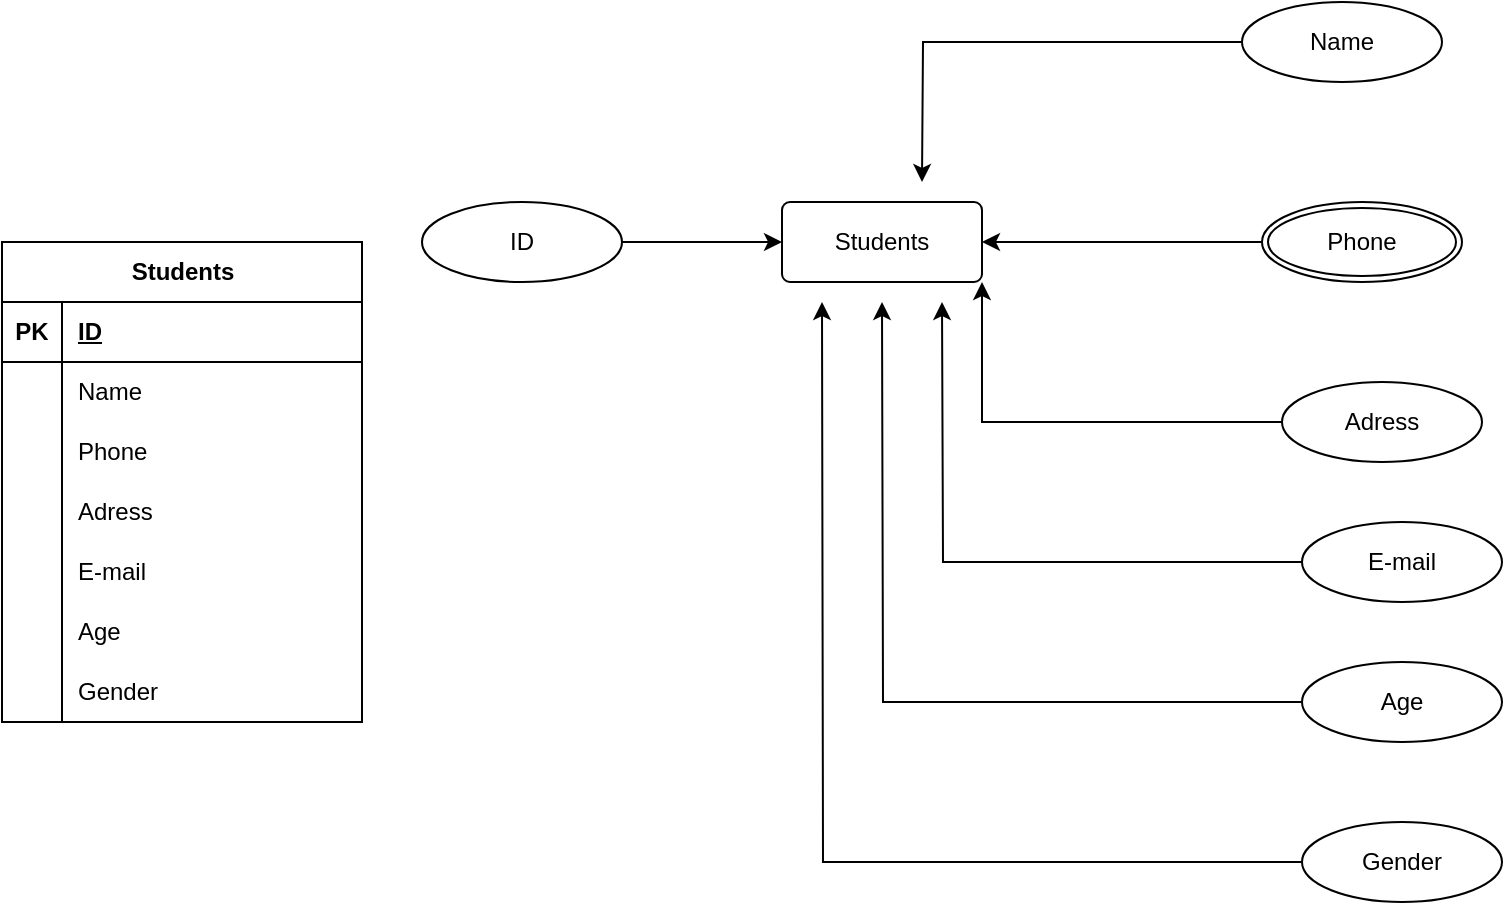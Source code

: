 <mxfile version="26.1.1">
  <diagram name="Page-1" id="9KJ7hHZe4ZUoUcE23ZPV">
    <mxGraphModel dx="1054" dy="477" grid="1" gridSize="10" guides="1" tooltips="1" connect="1" arrows="1" fold="1" page="1" pageScale="1" pageWidth="827" pageHeight="1169" math="0" shadow="0">
      <root>
        <mxCell id="0" />
        <mxCell id="1" parent="0" />
        <mxCell id="4qpW2tYVYPQzqOkoHR8y-11" value="Students" style="shape=table;startSize=30;container=1;collapsible=1;childLayout=tableLayout;fixedRows=1;rowLines=0;fontStyle=1;align=center;resizeLast=1;html=1;" vertex="1" parent="1">
          <mxGeometry x="10" y="270" width="180" height="240" as="geometry" />
        </mxCell>
        <mxCell id="4qpW2tYVYPQzqOkoHR8y-12" value="" style="shape=tableRow;horizontal=0;startSize=0;swimlaneHead=0;swimlaneBody=0;fillColor=none;collapsible=0;dropTarget=0;points=[[0,0.5],[1,0.5]];portConstraint=eastwest;top=0;left=0;right=0;bottom=1;" vertex="1" parent="4qpW2tYVYPQzqOkoHR8y-11">
          <mxGeometry y="30" width="180" height="30" as="geometry" />
        </mxCell>
        <mxCell id="4qpW2tYVYPQzqOkoHR8y-13" value="PK" style="shape=partialRectangle;connectable=0;fillColor=none;top=0;left=0;bottom=0;right=0;fontStyle=1;overflow=hidden;whiteSpace=wrap;html=1;" vertex="1" parent="4qpW2tYVYPQzqOkoHR8y-12">
          <mxGeometry width="30" height="30" as="geometry">
            <mxRectangle width="30" height="30" as="alternateBounds" />
          </mxGeometry>
        </mxCell>
        <mxCell id="4qpW2tYVYPQzqOkoHR8y-14" value="ID" style="shape=partialRectangle;connectable=0;fillColor=none;top=0;left=0;bottom=0;right=0;align=left;spacingLeft=6;fontStyle=5;overflow=hidden;whiteSpace=wrap;html=1;" vertex="1" parent="4qpW2tYVYPQzqOkoHR8y-12">
          <mxGeometry x="30" width="150" height="30" as="geometry">
            <mxRectangle width="150" height="30" as="alternateBounds" />
          </mxGeometry>
        </mxCell>
        <mxCell id="4qpW2tYVYPQzqOkoHR8y-15" value="" style="shape=tableRow;horizontal=0;startSize=0;swimlaneHead=0;swimlaneBody=0;fillColor=none;collapsible=0;dropTarget=0;points=[[0,0.5],[1,0.5]];portConstraint=eastwest;top=0;left=0;right=0;bottom=0;" vertex="1" parent="4qpW2tYVYPQzqOkoHR8y-11">
          <mxGeometry y="60" width="180" height="30" as="geometry" />
        </mxCell>
        <mxCell id="4qpW2tYVYPQzqOkoHR8y-16" value="" style="shape=partialRectangle;connectable=0;fillColor=none;top=0;left=0;bottom=0;right=0;editable=1;overflow=hidden;whiteSpace=wrap;html=1;" vertex="1" parent="4qpW2tYVYPQzqOkoHR8y-15">
          <mxGeometry width="30" height="30" as="geometry">
            <mxRectangle width="30" height="30" as="alternateBounds" />
          </mxGeometry>
        </mxCell>
        <mxCell id="4qpW2tYVYPQzqOkoHR8y-17" value="Name" style="shape=partialRectangle;connectable=0;fillColor=none;top=0;left=0;bottom=0;right=0;align=left;spacingLeft=6;overflow=hidden;whiteSpace=wrap;html=1;" vertex="1" parent="4qpW2tYVYPQzqOkoHR8y-15">
          <mxGeometry x="30" width="150" height="30" as="geometry">
            <mxRectangle width="150" height="30" as="alternateBounds" />
          </mxGeometry>
        </mxCell>
        <mxCell id="4qpW2tYVYPQzqOkoHR8y-18" value="" style="shape=tableRow;horizontal=0;startSize=0;swimlaneHead=0;swimlaneBody=0;fillColor=none;collapsible=0;dropTarget=0;points=[[0,0.5],[1,0.5]];portConstraint=eastwest;top=0;left=0;right=0;bottom=0;" vertex="1" parent="4qpW2tYVYPQzqOkoHR8y-11">
          <mxGeometry y="90" width="180" height="30" as="geometry" />
        </mxCell>
        <mxCell id="4qpW2tYVYPQzqOkoHR8y-19" value="" style="shape=partialRectangle;connectable=0;fillColor=none;top=0;left=0;bottom=0;right=0;editable=1;overflow=hidden;whiteSpace=wrap;html=1;" vertex="1" parent="4qpW2tYVYPQzqOkoHR8y-18">
          <mxGeometry width="30" height="30" as="geometry">
            <mxRectangle width="30" height="30" as="alternateBounds" />
          </mxGeometry>
        </mxCell>
        <mxCell id="4qpW2tYVYPQzqOkoHR8y-20" value="Phone" style="shape=partialRectangle;connectable=0;fillColor=none;top=0;left=0;bottom=0;right=0;align=left;spacingLeft=6;overflow=hidden;whiteSpace=wrap;html=1;" vertex="1" parent="4qpW2tYVYPQzqOkoHR8y-18">
          <mxGeometry x="30" width="150" height="30" as="geometry">
            <mxRectangle width="150" height="30" as="alternateBounds" />
          </mxGeometry>
        </mxCell>
        <mxCell id="4qpW2tYVYPQzqOkoHR8y-21" value="" style="shape=tableRow;horizontal=0;startSize=0;swimlaneHead=0;swimlaneBody=0;fillColor=none;collapsible=0;dropTarget=0;points=[[0,0.5],[1,0.5]];portConstraint=eastwest;top=0;left=0;right=0;bottom=0;" vertex="1" parent="4qpW2tYVYPQzqOkoHR8y-11">
          <mxGeometry y="120" width="180" height="30" as="geometry" />
        </mxCell>
        <mxCell id="4qpW2tYVYPQzqOkoHR8y-22" value="" style="shape=partialRectangle;connectable=0;fillColor=none;top=0;left=0;bottom=0;right=0;editable=1;overflow=hidden;whiteSpace=wrap;html=1;" vertex="1" parent="4qpW2tYVYPQzqOkoHR8y-21">
          <mxGeometry width="30" height="30" as="geometry">
            <mxRectangle width="30" height="30" as="alternateBounds" />
          </mxGeometry>
        </mxCell>
        <mxCell id="4qpW2tYVYPQzqOkoHR8y-23" value="Adress" style="shape=partialRectangle;connectable=0;fillColor=none;top=0;left=0;bottom=0;right=0;align=left;spacingLeft=6;overflow=hidden;whiteSpace=wrap;html=1;" vertex="1" parent="4qpW2tYVYPQzqOkoHR8y-21">
          <mxGeometry x="30" width="150" height="30" as="geometry">
            <mxRectangle width="150" height="30" as="alternateBounds" />
          </mxGeometry>
        </mxCell>
        <mxCell id="4qpW2tYVYPQzqOkoHR8y-46" value="" style="shape=tableRow;horizontal=0;startSize=0;swimlaneHead=0;swimlaneBody=0;fillColor=none;collapsible=0;dropTarget=0;points=[[0,0.5],[1,0.5]];portConstraint=eastwest;top=0;left=0;right=0;bottom=0;" vertex="1" parent="4qpW2tYVYPQzqOkoHR8y-11">
          <mxGeometry y="150" width="180" height="30" as="geometry" />
        </mxCell>
        <mxCell id="4qpW2tYVYPQzqOkoHR8y-47" value="" style="shape=partialRectangle;connectable=0;fillColor=none;top=0;left=0;bottom=0;right=0;editable=1;overflow=hidden;whiteSpace=wrap;html=1;" vertex="1" parent="4qpW2tYVYPQzqOkoHR8y-46">
          <mxGeometry width="30" height="30" as="geometry">
            <mxRectangle width="30" height="30" as="alternateBounds" />
          </mxGeometry>
        </mxCell>
        <mxCell id="4qpW2tYVYPQzqOkoHR8y-48" value="E-mail" style="shape=partialRectangle;connectable=0;fillColor=none;top=0;left=0;bottom=0;right=0;align=left;spacingLeft=6;overflow=hidden;whiteSpace=wrap;html=1;" vertex="1" parent="4qpW2tYVYPQzqOkoHR8y-46">
          <mxGeometry x="30" width="150" height="30" as="geometry">
            <mxRectangle width="150" height="30" as="alternateBounds" />
          </mxGeometry>
        </mxCell>
        <mxCell id="4qpW2tYVYPQzqOkoHR8y-49" value="" style="shape=tableRow;horizontal=0;startSize=0;swimlaneHead=0;swimlaneBody=0;fillColor=none;collapsible=0;dropTarget=0;points=[[0,0.5],[1,0.5]];portConstraint=eastwest;top=0;left=0;right=0;bottom=0;" vertex="1" parent="4qpW2tYVYPQzqOkoHR8y-11">
          <mxGeometry y="180" width="180" height="30" as="geometry" />
        </mxCell>
        <mxCell id="4qpW2tYVYPQzqOkoHR8y-50" value="" style="shape=partialRectangle;connectable=0;fillColor=none;top=0;left=0;bottom=0;right=0;editable=1;overflow=hidden;whiteSpace=wrap;html=1;" vertex="1" parent="4qpW2tYVYPQzqOkoHR8y-49">
          <mxGeometry width="30" height="30" as="geometry">
            <mxRectangle width="30" height="30" as="alternateBounds" />
          </mxGeometry>
        </mxCell>
        <mxCell id="4qpW2tYVYPQzqOkoHR8y-51" value="Age" style="shape=partialRectangle;connectable=0;fillColor=none;top=0;left=0;bottom=0;right=0;align=left;spacingLeft=6;overflow=hidden;whiteSpace=wrap;html=1;" vertex="1" parent="4qpW2tYVYPQzqOkoHR8y-49">
          <mxGeometry x="30" width="150" height="30" as="geometry">
            <mxRectangle width="150" height="30" as="alternateBounds" />
          </mxGeometry>
        </mxCell>
        <mxCell id="4qpW2tYVYPQzqOkoHR8y-52" value="" style="shape=tableRow;horizontal=0;startSize=0;swimlaneHead=0;swimlaneBody=0;fillColor=none;collapsible=0;dropTarget=0;points=[[0,0.5],[1,0.5]];portConstraint=eastwest;top=0;left=0;right=0;bottom=0;" vertex="1" parent="4qpW2tYVYPQzqOkoHR8y-11">
          <mxGeometry y="210" width="180" height="30" as="geometry" />
        </mxCell>
        <mxCell id="4qpW2tYVYPQzqOkoHR8y-53" value="" style="shape=partialRectangle;connectable=0;fillColor=none;top=0;left=0;bottom=0;right=0;editable=1;overflow=hidden;whiteSpace=wrap;html=1;" vertex="1" parent="4qpW2tYVYPQzqOkoHR8y-52">
          <mxGeometry width="30" height="30" as="geometry">
            <mxRectangle width="30" height="30" as="alternateBounds" />
          </mxGeometry>
        </mxCell>
        <mxCell id="4qpW2tYVYPQzqOkoHR8y-54" value="Gender" style="shape=partialRectangle;connectable=0;fillColor=none;top=0;left=0;bottom=0;right=0;align=left;spacingLeft=6;overflow=hidden;whiteSpace=wrap;html=1;" vertex="1" parent="4qpW2tYVYPQzqOkoHR8y-52">
          <mxGeometry x="30" width="150" height="30" as="geometry">
            <mxRectangle width="150" height="30" as="alternateBounds" />
          </mxGeometry>
        </mxCell>
        <mxCell id="4qpW2tYVYPQzqOkoHR8y-55" value="Students" style="rounded=1;arcSize=10;whiteSpace=wrap;html=1;align=center;" vertex="1" parent="1">
          <mxGeometry x="400" y="250" width="100" height="40" as="geometry" />
        </mxCell>
        <mxCell id="4qpW2tYVYPQzqOkoHR8y-57" value="" style="edgeStyle=orthogonalEdgeStyle;rounded=0;orthogonalLoop=1;jettySize=auto;html=1;" edge="1" parent="1" source="4qpW2tYVYPQzqOkoHR8y-56" target="4qpW2tYVYPQzqOkoHR8y-55">
          <mxGeometry relative="1" as="geometry" />
        </mxCell>
        <mxCell id="4qpW2tYVYPQzqOkoHR8y-56" value="ID" style="ellipse;whiteSpace=wrap;html=1;align=center;" vertex="1" parent="1">
          <mxGeometry x="220" y="250" width="100" height="40" as="geometry" />
        </mxCell>
        <mxCell id="4qpW2tYVYPQzqOkoHR8y-64" style="edgeStyle=orthogonalEdgeStyle;rounded=0;orthogonalLoop=1;jettySize=auto;html=1;" edge="1" parent="1" source="4qpW2tYVYPQzqOkoHR8y-58">
          <mxGeometry relative="1" as="geometry">
            <mxPoint x="470" y="240" as="targetPoint" />
          </mxGeometry>
        </mxCell>
        <mxCell id="4qpW2tYVYPQzqOkoHR8y-58" value="Name" style="ellipse;whiteSpace=wrap;html=1;align=center;" vertex="1" parent="1">
          <mxGeometry x="630" y="150" width="100" height="40" as="geometry" />
        </mxCell>
        <mxCell id="4qpW2tYVYPQzqOkoHR8y-65" style="edgeStyle=orthogonalEdgeStyle;rounded=0;orthogonalLoop=1;jettySize=auto;html=1;entryX=1;entryY=0.5;entryDx=0;entryDy=0;" edge="1" parent="1" source="4qpW2tYVYPQzqOkoHR8y-59" target="4qpW2tYVYPQzqOkoHR8y-55">
          <mxGeometry relative="1" as="geometry" />
        </mxCell>
        <mxCell id="4qpW2tYVYPQzqOkoHR8y-59" value="Phone" style="ellipse;shape=doubleEllipse;margin=3;whiteSpace=wrap;html=1;align=center;" vertex="1" parent="1">
          <mxGeometry x="640" y="250" width="100" height="40" as="geometry" />
        </mxCell>
        <mxCell id="4qpW2tYVYPQzqOkoHR8y-66" style="edgeStyle=orthogonalEdgeStyle;rounded=0;orthogonalLoop=1;jettySize=auto;html=1;entryX=1;entryY=1;entryDx=0;entryDy=0;" edge="1" parent="1" source="4qpW2tYVYPQzqOkoHR8y-60" target="4qpW2tYVYPQzqOkoHR8y-55">
          <mxGeometry relative="1" as="geometry" />
        </mxCell>
        <mxCell id="4qpW2tYVYPQzqOkoHR8y-60" value="Adress" style="ellipse;whiteSpace=wrap;html=1;align=center;" vertex="1" parent="1">
          <mxGeometry x="650" y="340" width="100" height="40" as="geometry" />
        </mxCell>
        <mxCell id="4qpW2tYVYPQzqOkoHR8y-67" style="edgeStyle=orthogonalEdgeStyle;rounded=0;orthogonalLoop=1;jettySize=auto;html=1;" edge="1" parent="1" source="4qpW2tYVYPQzqOkoHR8y-61">
          <mxGeometry relative="1" as="geometry">
            <mxPoint x="480" y="300" as="targetPoint" />
          </mxGeometry>
        </mxCell>
        <mxCell id="4qpW2tYVYPQzqOkoHR8y-61" value="E-mail" style="ellipse;whiteSpace=wrap;html=1;align=center;" vertex="1" parent="1">
          <mxGeometry x="660" y="410" width="100" height="40" as="geometry" />
        </mxCell>
        <mxCell id="4qpW2tYVYPQzqOkoHR8y-68" style="edgeStyle=orthogonalEdgeStyle;rounded=0;orthogonalLoop=1;jettySize=auto;html=1;" edge="1" parent="1" source="4qpW2tYVYPQzqOkoHR8y-62">
          <mxGeometry relative="1" as="geometry">
            <mxPoint x="450" y="300" as="targetPoint" />
          </mxGeometry>
        </mxCell>
        <mxCell id="4qpW2tYVYPQzqOkoHR8y-62" value="Age" style="ellipse;whiteSpace=wrap;html=1;align=center;" vertex="1" parent="1">
          <mxGeometry x="660" y="480" width="100" height="40" as="geometry" />
        </mxCell>
        <mxCell id="4qpW2tYVYPQzqOkoHR8y-69" style="edgeStyle=orthogonalEdgeStyle;rounded=0;orthogonalLoop=1;jettySize=auto;html=1;" edge="1" parent="1" source="4qpW2tYVYPQzqOkoHR8y-63">
          <mxGeometry relative="1" as="geometry">
            <mxPoint x="420" y="300" as="targetPoint" />
          </mxGeometry>
        </mxCell>
        <mxCell id="4qpW2tYVYPQzqOkoHR8y-63" value="Gender" style="ellipse;whiteSpace=wrap;html=1;align=center;" vertex="1" parent="1">
          <mxGeometry x="660" y="560" width="100" height="40" as="geometry" />
        </mxCell>
      </root>
    </mxGraphModel>
  </diagram>
</mxfile>
